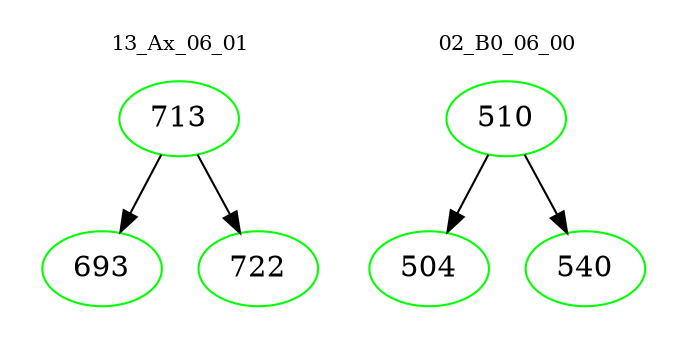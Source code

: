 digraph{
subgraph cluster_0 {
color = white
label = "13_Ax_06_01";
fontsize=10;
T0_713 [label="713", color="green"]
T0_713 -> T0_693 [color="black"]
T0_693 [label="693", color="green"]
T0_713 -> T0_722 [color="black"]
T0_722 [label="722", color="green"]
}
subgraph cluster_1 {
color = white
label = "02_B0_06_00";
fontsize=10;
T1_510 [label="510", color="green"]
T1_510 -> T1_504 [color="black"]
T1_504 [label="504", color="green"]
T1_510 -> T1_540 [color="black"]
T1_540 [label="540", color="green"]
}
}
